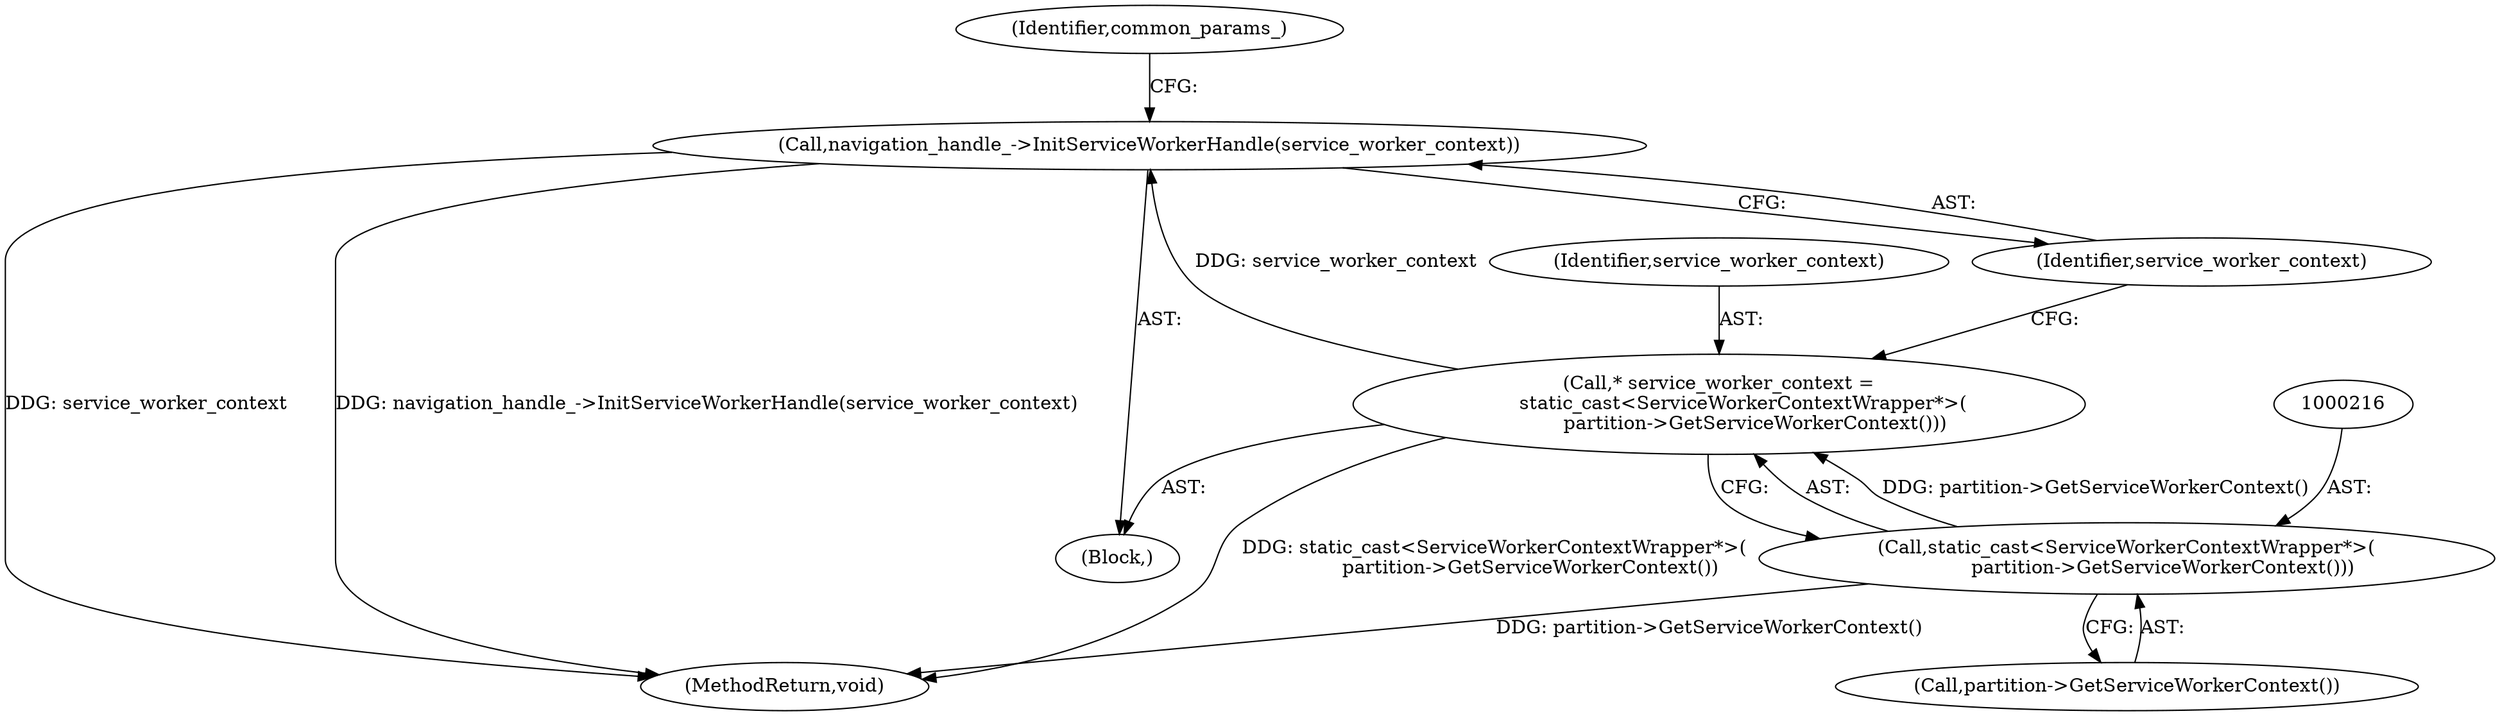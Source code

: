 digraph "0_Chrome_07fbae50670ea44e35e1d554db1bbece7fe3711f@pointer" {
"1000218" [label="(Call,navigation_handle_->InitServiceWorkerHandle(service_worker_context))"];
"1000213" [label="(Call,* service_worker_context =\n        static_cast<ServiceWorkerContextWrapper*>(\n            partition->GetServiceWorkerContext()))"];
"1000215" [label="(Call,static_cast<ServiceWorkerContextWrapper*>(\n            partition->GetServiceWorkerContext()))"];
"1000223" [label="(Identifier,common_params_)"];
"1000217" [label="(Call,partition->GetServiceWorkerContext())"];
"1000214" [label="(Identifier,service_worker_context)"];
"1000218" [label="(Call,navigation_handle_->InitServiceWorkerHandle(service_worker_context))"];
"1000341" [label="(MethodReturn,void)"];
"1000211" [label="(Block,)"];
"1000219" [label="(Identifier,service_worker_context)"];
"1000215" [label="(Call,static_cast<ServiceWorkerContextWrapper*>(\n            partition->GetServiceWorkerContext()))"];
"1000213" [label="(Call,* service_worker_context =\n        static_cast<ServiceWorkerContextWrapper*>(\n            partition->GetServiceWorkerContext()))"];
"1000218" -> "1000211"  [label="AST: "];
"1000218" -> "1000219"  [label="CFG: "];
"1000219" -> "1000218"  [label="AST: "];
"1000223" -> "1000218"  [label="CFG: "];
"1000218" -> "1000341"  [label="DDG: service_worker_context"];
"1000218" -> "1000341"  [label="DDG: navigation_handle_->InitServiceWorkerHandle(service_worker_context)"];
"1000213" -> "1000218"  [label="DDG: service_worker_context"];
"1000213" -> "1000211"  [label="AST: "];
"1000213" -> "1000215"  [label="CFG: "];
"1000214" -> "1000213"  [label="AST: "];
"1000215" -> "1000213"  [label="AST: "];
"1000219" -> "1000213"  [label="CFG: "];
"1000213" -> "1000341"  [label="DDG: static_cast<ServiceWorkerContextWrapper*>(\n            partition->GetServiceWorkerContext())"];
"1000215" -> "1000213"  [label="DDG: partition->GetServiceWorkerContext()"];
"1000215" -> "1000217"  [label="CFG: "];
"1000216" -> "1000215"  [label="AST: "];
"1000217" -> "1000215"  [label="AST: "];
"1000215" -> "1000341"  [label="DDG: partition->GetServiceWorkerContext()"];
}

